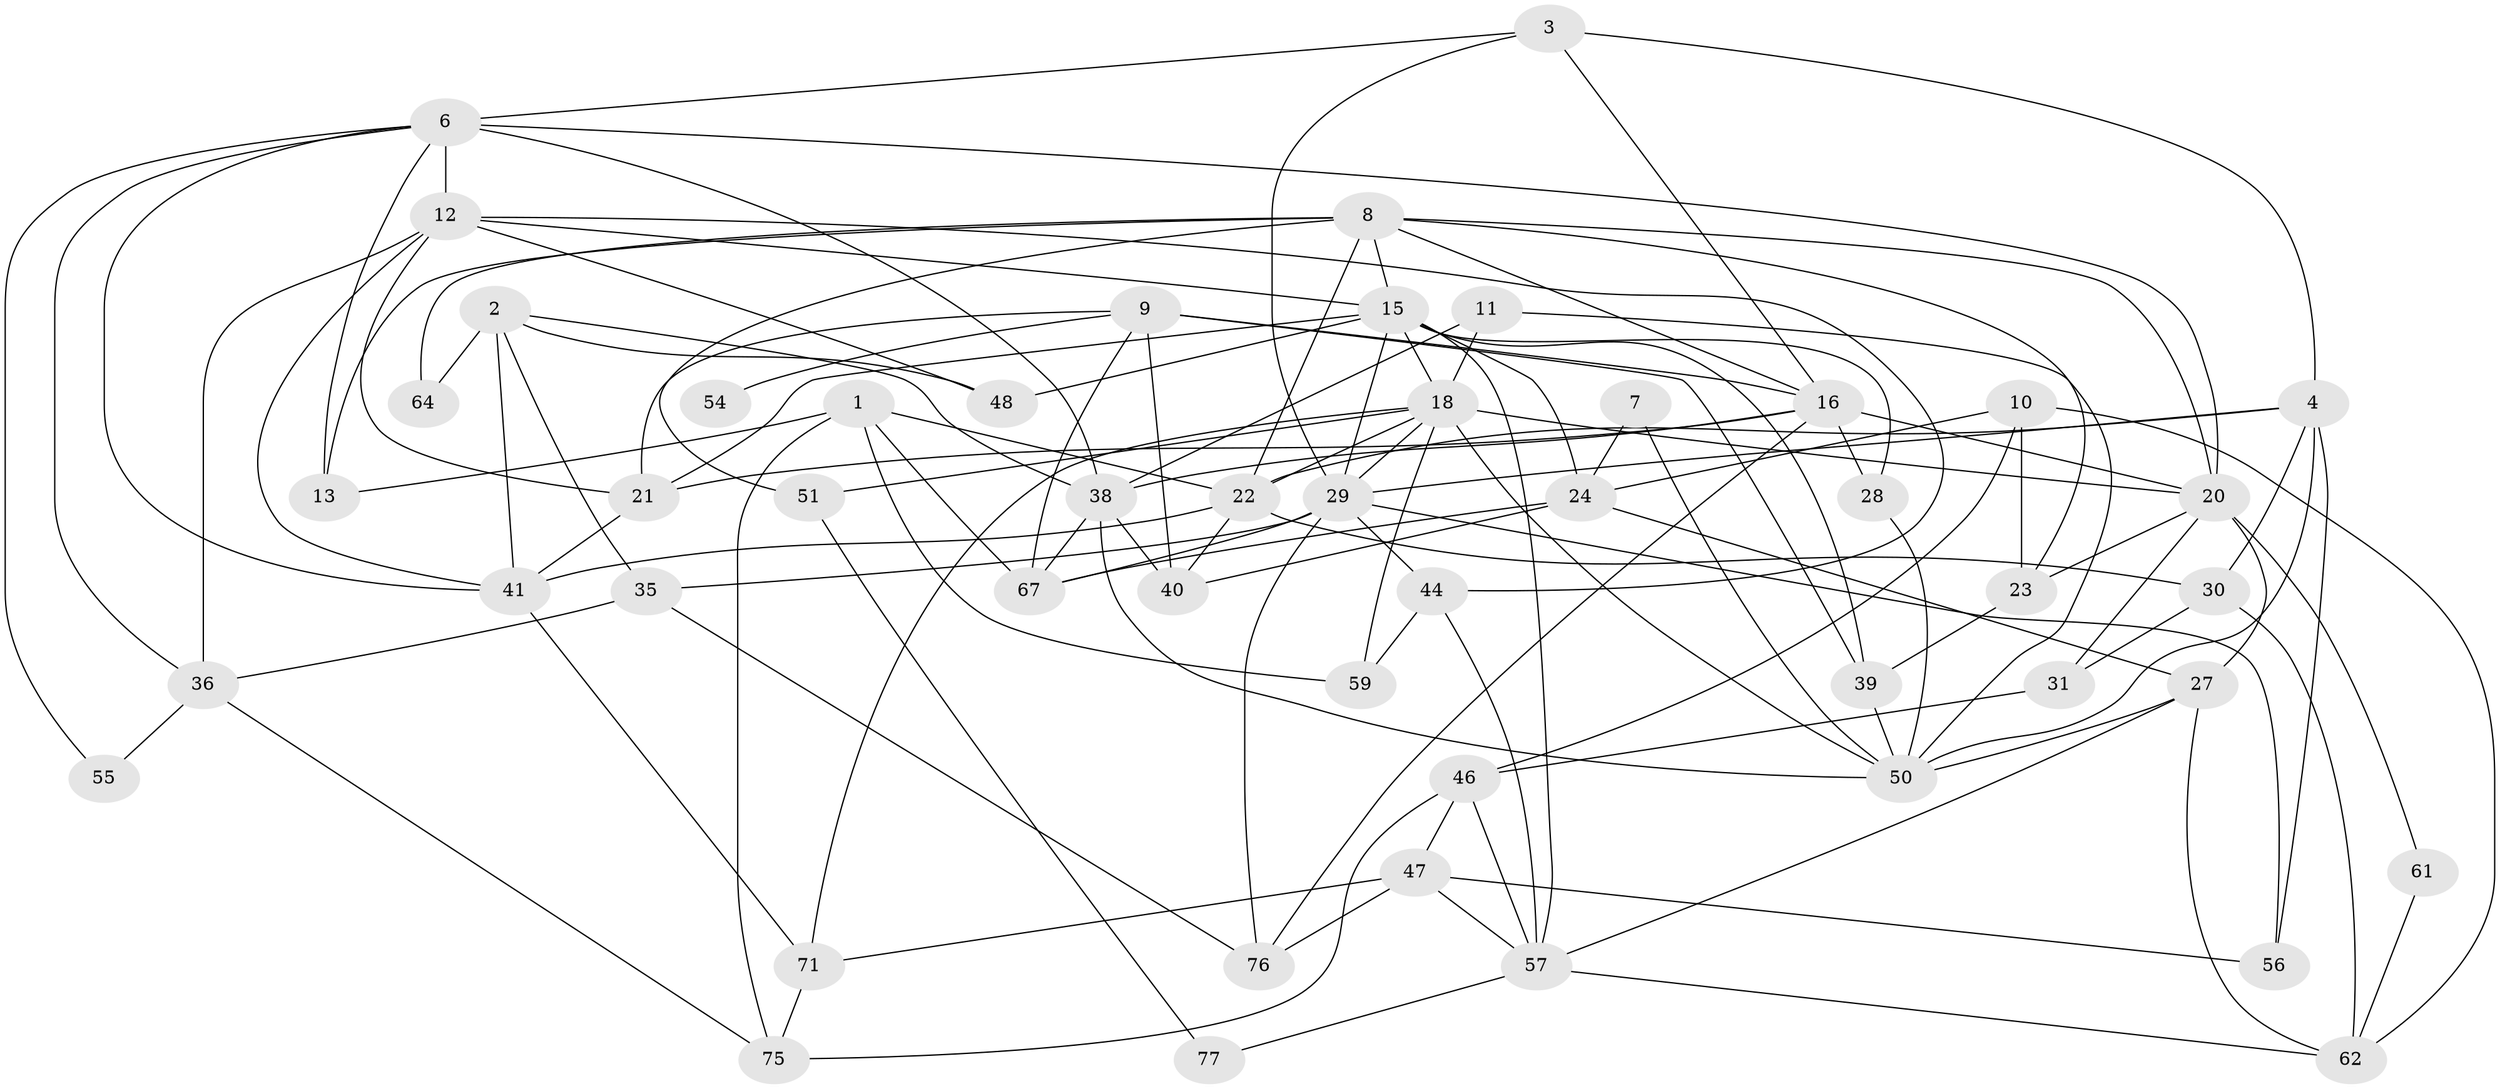 // Generated by graph-tools (version 1.1) at 2025/52/02/27/25 19:52:01]
// undirected, 50 vertices, 122 edges
graph export_dot {
graph [start="1"]
  node [color=gray90,style=filled];
  1 [super="+5"];
  2 [super="+25"];
  3 [super="+17"];
  4 [super="+33"];
  6 [super="+19"];
  7;
  8 [super="+14"];
  9 [super="+73"];
  10 [super="+26"];
  11;
  12 [super="+43"];
  13 [super="+37"];
  15 [super="+34"];
  16 [super="+53"];
  18 [super="+32"];
  20 [super="+52"];
  21 [super="+74"];
  22 [super="+66"];
  23;
  24 [super="+45"];
  27 [super="+60"];
  28;
  29 [super="+68"];
  30;
  31;
  35;
  36 [super="+65"];
  38 [super="+69"];
  39 [super="+49"];
  40;
  41 [super="+42"];
  44;
  46 [super="+63"];
  47 [super="+80"];
  48;
  50 [super="+58"];
  51 [super="+70"];
  54;
  55;
  56;
  57 [super="+81"];
  59;
  61;
  62 [super="+79"];
  64;
  67 [super="+78"];
  71 [super="+72"];
  75;
  76;
  77;
  1 -- 75;
  1 -- 59;
  1 -- 22;
  1 -- 67;
  1 -- 13;
  2 -- 48;
  2 -- 64;
  2 -- 41;
  2 -- 35;
  2 -- 38;
  3 -- 16 [weight=2];
  3 -- 4;
  3 -- 29;
  3 -- 6 [weight=2];
  4 -- 22;
  4 -- 56;
  4 -- 29;
  4 -- 30;
  4 -- 50;
  6 -- 13;
  6 -- 55;
  6 -- 38;
  6 -- 36;
  6 -- 20;
  6 -- 41;
  6 -- 12;
  7 -- 24;
  7 -- 50;
  8 -- 20 [weight=2];
  8 -- 64;
  8 -- 16;
  8 -- 51 [weight=2];
  8 -- 22;
  8 -- 23;
  8 -- 13;
  8 -- 15;
  9 -- 40;
  9 -- 54 [weight=2];
  9 -- 67;
  9 -- 21;
  9 -- 39;
  9 -- 16;
  10 -- 23 [weight=2];
  10 -- 24 [weight=2];
  10 -- 46;
  10 -- 62;
  11 -- 50;
  11 -- 38;
  11 -- 18;
  12 -- 44;
  12 -- 48;
  12 -- 36;
  12 -- 41;
  12 -- 15;
  12 -- 21;
  15 -- 48;
  15 -- 57;
  15 -- 29;
  15 -- 28;
  15 -- 18;
  15 -- 39;
  15 -- 21;
  15 -- 24;
  16 -- 28;
  16 -- 20 [weight=2];
  16 -- 76;
  16 -- 38;
  16 -- 21;
  18 -- 51 [weight=2];
  18 -- 29;
  18 -- 20;
  18 -- 71;
  18 -- 50;
  18 -- 59;
  18 -- 22;
  20 -- 31;
  20 -- 61;
  20 -- 23;
  20 -- 27;
  21 -- 41;
  22 -- 30;
  22 -- 40;
  22 -- 41;
  23 -- 39;
  24 -- 67;
  24 -- 40;
  24 -- 27;
  27 -- 57;
  27 -- 50;
  27 -- 62;
  28 -- 50;
  29 -- 76;
  29 -- 35;
  29 -- 56;
  29 -- 44;
  29 -- 67;
  30 -- 31;
  30 -- 62;
  31 -- 46;
  35 -- 76;
  35 -- 36;
  36 -- 55;
  36 -- 75;
  38 -- 67;
  38 -- 50;
  38 -- 40;
  39 -- 50;
  41 -- 71;
  44 -- 57;
  44 -- 59;
  46 -- 57;
  46 -- 47;
  46 -- 75;
  47 -- 76;
  47 -- 56;
  47 -- 57;
  47 -- 71;
  51 -- 77;
  57 -- 62;
  57 -- 77;
  61 -- 62;
  71 -- 75;
}
